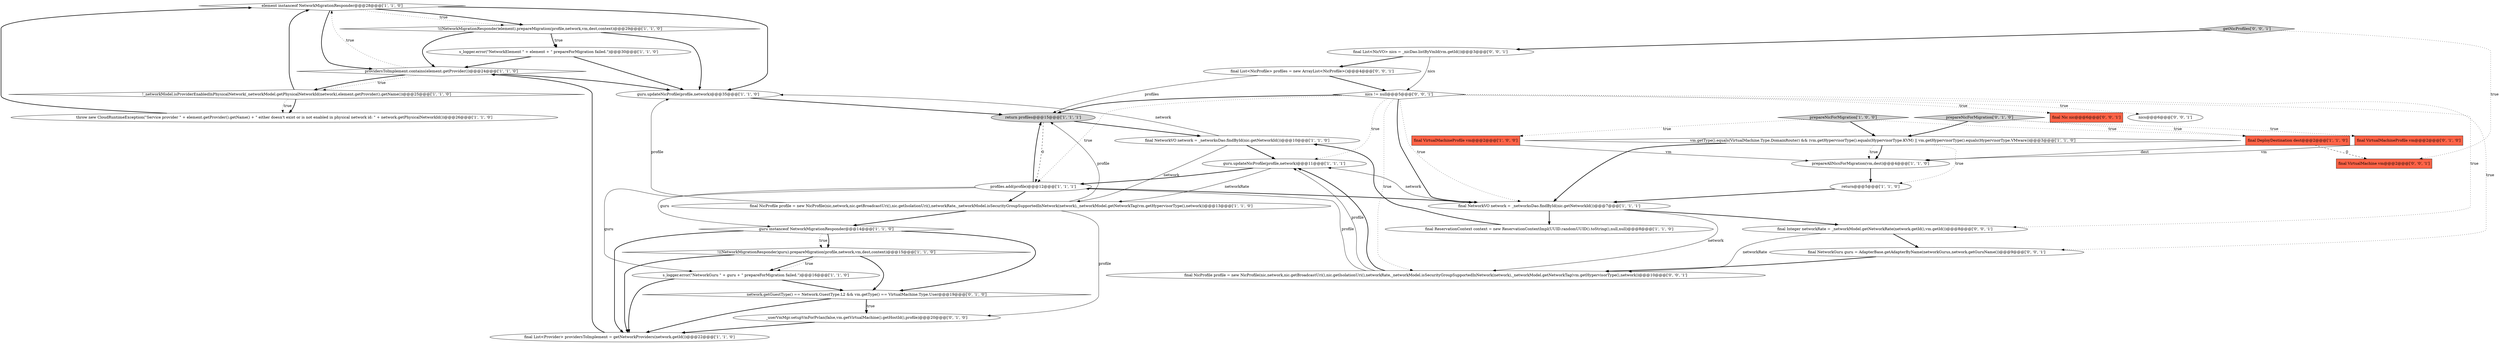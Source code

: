digraph {
22 [style = filled, label = "element instanceof NetworkMigrationResponder@@@28@@@['1', '1', '0']", fillcolor = white, shape = diamond image = "AAA0AAABBB1BBB"];
5 [style = filled, label = "vm.getType().equals(VirtualMachine.Type.DomainRouter) && (vm.getHypervisorType().equals(HypervisorType.KVM) || vm.getHypervisorType().equals(HypervisorType.VMware))@@@3@@@['1', '1', '0']", fillcolor = white, shape = diamond image = "AAA0AAABBB1BBB"];
25 [style = filled, label = "prepareNicForMigration['0', '1', '0']", fillcolor = lightgray, shape = diamond image = "AAA0AAABBB2BBB"];
11 [style = filled, label = "final NicProfile profile = new NicProfile(nic,network,nic.getBroadcastUri(),nic.getIsolationUri(),networkRate,_networkModel.isSecurityGroupSupportedInNetwork(network),_networkModel.getNetworkTag(vm.getHypervisorType(),network))@@@13@@@['1', '1', '0']", fillcolor = white, shape = ellipse image = "AAA0AAABBB1BBB"];
15 [style = filled, label = "final NetworkVO network = _networksDao.findById(nic.getNetworkId())@@@10@@@['1', '1', '0']", fillcolor = white, shape = ellipse image = "AAA0AAABBB1BBB"];
6 [style = filled, label = "final ReservationContext context = new ReservationContextImpl(UUID.randomUUID().toString(),null,null)@@@8@@@['1', '1', '0']", fillcolor = white, shape = ellipse image = "AAA0AAABBB1BBB"];
9 [style = filled, label = "guru.updateNicProfile(profile,network)@@@11@@@['1', '1', '1']", fillcolor = white, shape = ellipse image = "AAA0AAABBB1BBB"];
16 [style = filled, label = "prepareAllNicsForMigration(vm,dest)@@@4@@@['1', '1', '0']", fillcolor = white, shape = ellipse image = "AAA0AAABBB1BBB"];
2 [style = filled, label = "return@@@5@@@['1', '1', '0']", fillcolor = white, shape = ellipse image = "AAA0AAABBB1BBB"];
33 [style = filled, label = "nics@@@6@@@['0', '0', '1']", fillcolor = white, shape = ellipse image = "AAA0AAABBB3BBB"];
21 [style = filled, label = "final DeployDestination dest@@@2@@@['1', '1', '0']", fillcolor = tomato, shape = box image = "AAA0AAABBB1BBB"];
1 [style = filled, label = "!((NetworkMigrationResponder)guru).prepareMigration(profile,network,vm,dest,context)@@@15@@@['1', '1', '0']", fillcolor = white, shape = diamond image = "AAA0AAABBB1BBB"];
4 [style = filled, label = "return profiles@@@15@@@['1', '1', '1']", fillcolor = lightgray, shape = ellipse image = "AAA0AAABBB1BBB"];
13 [style = filled, label = "final VirtualMachineProfile vm@@@2@@@['1', '0', '0']", fillcolor = tomato, shape = box image = "AAA0AAABBB1BBB"];
10 [style = filled, label = "s_logger.error(\"NetworkGuru \" + guru + \" prepareForMigration failed.\")@@@16@@@['1', '1', '0']", fillcolor = white, shape = ellipse image = "AAA0AAABBB1BBB"];
26 [style = filled, label = "_userVmMgr.setupVmForPvlan(false,vm.getVirtualMachine().getHostId(),profile)@@@20@@@['0', '1', '0']", fillcolor = white, shape = ellipse image = "AAA1AAABBB2BBB"];
24 [style = filled, label = "final VirtualMachineProfile vm@@@2@@@['0', '1', '0']", fillcolor = tomato, shape = box image = "AAA0AAABBB2BBB"];
36 [style = filled, label = "nics != null@@@5@@@['0', '0', '1']", fillcolor = white, shape = diamond image = "AAA0AAABBB3BBB"];
8 [style = filled, label = "final NetworkVO network = _networksDao.findById(nic.getNetworkId())@@@7@@@['1', '1', '1']", fillcolor = white, shape = ellipse image = "AAA0AAABBB1BBB"];
12 [style = filled, label = "final List<Provider> providersToImplement = getNetworkProviders(network.getId())@@@22@@@['1', '1', '0']", fillcolor = white, shape = ellipse image = "AAA0AAABBB1BBB"];
27 [style = filled, label = "network.getGuestType() == Network.GuestType.L2 && vm.getType() == VirtualMachine.Type.User@@@19@@@['0', '1', '0']", fillcolor = white, shape = diamond image = "AAA1AAABBB2BBB"];
32 [style = filled, label = "final NetworkGuru guru = AdapterBase.getAdapterByName(networkGurus,network.getGuruName())@@@9@@@['0', '0', '1']", fillcolor = white, shape = ellipse image = "AAA0AAABBB3BBB"];
35 [style = filled, label = "final List<NicProfile> profiles = new ArrayList<NicProfile>()@@@4@@@['0', '0', '1']", fillcolor = white, shape = ellipse image = "AAA0AAABBB3BBB"];
28 [style = filled, label = "final NicProfile profile = new NicProfile(nic,network,nic.getBroadcastUri(),nic.getIsolationUri(),networkRate,_networkModel.isSecurityGroupSupportedInNetwork(network),_networkModel.getNetworkTag(vm.getHypervisorType(),network))@@@10@@@['0', '0', '1']", fillcolor = white, shape = ellipse image = "AAA0AAABBB3BBB"];
14 [style = filled, label = "providersToImplement.contains(element.getProvider())@@@24@@@['1', '1', '0']", fillcolor = white, shape = diamond image = "AAA0AAABBB1BBB"];
17 [style = filled, label = "guru instanceof NetworkMigrationResponder@@@14@@@['1', '1', '0']", fillcolor = white, shape = diamond image = "AAA0AAABBB1BBB"];
20 [style = filled, label = "throw new CloudRuntimeException(\"Service provider \" + element.getProvider().getName() + \" either doesn't exist or is not enabled in physical network id: \" + network.getPhysicalNetworkId())@@@26@@@['1', '1', '0']", fillcolor = white, shape = ellipse image = "AAA0AAABBB1BBB"];
0 [style = filled, label = "prepareNicForMigration['1', '0', '0']", fillcolor = lightgray, shape = diamond image = "AAA0AAABBB1BBB"];
23 [style = filled, label = "guru.updateNicProfile(profile,network)@@@35@@@['1', '1', '0']", fillcolor = white, shape = ellipse image = "AAA0AAABBB1BBB"];
7 [style = filled, label = "!_networkModel.isProviderEnabledInPhysicalNetwork(_networkModel.getPhysicalNetworkId(network),element.getProvider().getName())@@@25@@@['1', '1', '0']", fillcolor = white, shape = diamond image = "AAA0AAABBB1BBB"];
3 [style = filled, label = "!((NetworkMigrationResponder)element).prepareMigration(profile,network,vm,dest,context)@@@29@@@['1', '1', '0']", fillcolor = white, shape = diamond image = "AAA0AAABBB1BBB"];
29 [style = filled, label = "final Integer networkRate = _networkModel.getNetworkRate(network.getId(),vm.getId())@@@8@@@['0', '0', '1']", fillcolor = white, shape = ellipse image = "AAA0AAABBB3BBB"];
19 [style = filled, label = "profiles.add(profile)@@@12@@@['1', '1', '1']", fillcolor = white, shape = ellipse image = "AAA0AAABBB1BBB"];
30 [style = filled, label = "final Nic nic@@@6@@@['0', '0', '1']", fillcolor = tomato, shape = box image = "AAA0AAABBB3BBB"];
18 [style = filled, label = "s_logger.error(\"NetworkElement \" + element + \" prepareForMigration failed.\")@@@30@@@['1', '1', '0']", fillcolor = white, shape = ellipse image = "AAA0AAABBB1BBB"];
31 [style = filled, label = "final VirtualMachine vm@@@2@@@['0', '0', '1']", fillcolor = tomato, shape = box image = "AAA0AAABBB3BBB"];
37 [style = filled, label = "getNicProfiles['0', '0', '1']", fillcolor = lightgray, shape = diamond image = "AAA0AAABBB3BBB"];
34 [style = filled, label = "final List<NicVO> nics = _nicDao.listByVmId(vm.getId())@@@3@@@['0', '0', '1']", fillcolor = white, shape = ellipse image = "AAA0AAABBB3BBB"];
29->28 [style = solid, label="networkRate"];
36->29 [style = dotted, label="true"];
19->8 [style = bold, label=""];
25->21 [style = dotted, label="true"];
0->13 [style = dotted, label="true"];
14->7 [style = dotted, label="true"];
7->22 [style = bold, label=""];
0->21 [style = dotted, label="true"];
3->23 [style = bold, label=""];
8->28 [style = solid, label="network"];
29->32 [style = bold, label=""];
22->14 [style = bold, label=""];
32->28 [style = bold, label=""];
36->8 [style = bold, label=""];
15->11 [style = solid, label="network"];
8->9 [style = solid, label="network"];
23->4 [style = bold, label=""];
17->1 [style = bold, label=""];
14->7 [style = bold, label=""];
3->14 [style = bold, label=""];
34->36 [style = solid, label="nics"];
21->16 [style = solid, label="dest"];
24->16 [style = solid, label="vm"];
15->9 [style = bold, label=""];
1->10 [style = bold, label=""];
36->4 [style = bold, label=""];
17->27 [style = bold, label=""];
11->26 [style = solid, label="profile"];
28->19 [style = solid, label="profile"];
17->1 [style = dotted, label="true"];
6->15 [style = bold, label=""];
12->14 [style = bold, label=""];
1->12 [style = bold, label=""];
11->4 [style = solid, label="profile"];
11->17 [style = bold, label=""];
7->20 [style = bold, label=""];
3->18 [style = bold, label=""];
16->2 [style = bold, label=""];
37->34 [style = bold, label=""];
13->16 [style = solid, label="vm"];
25->5 [style = bold, label=""];
19->11 [style = bold, label=""];
3->18 [style = dotted, label="true"];
27->26 [style = bold, label=""];
36->33 [style = dotted, label="true"];
28->9 [style = solid, label="profile"];
35->36 [style = bold, label=""];
14->23 [style = bold, label=""];
14->22 [style = dotted, label="true"];
26->12 [style = bold, label=""];
34->35 [style = bold, label=""];
5->16 [style = bold, label=""];
28->9 [style = bold, label=""];
19->10 [style = solid, label="guru"];
9->19 [style = bold, label=""];
5->16 [style = dotted, label="true"];
5->8 [style = bold, label=""];
20->22 [style = bold, label=""];
1->27 [style = bold, label=""];
8->6 [style = bold, label=""];
27->26 [style = dotted, label="true"];
35->4 [style = solid, label="profiles"];
19->17 [style = solid, label="guru"];
2->8 [style = bold, label=""];
11->23 [style = solid, label="profile"];
15->23 [style = solid, label="network"];
36->19 [style = dotted, label="true"];
19->4 [style = bold, label=""];
22->3 [style = dotted, label="true"];
36->9 [style = dotted, label="true"];
18->14 [style = bold, label=""];
36->28 [style = dotted, label="true"];
9->11 [style = solid, label="networkRate"];
5->2 [style = dotted, label="true"];
1->10 [style = dotted, label="true"];
18->23 [style = bold, label=""];
36->8 [style = dotted, label="true"];
36->30 [style = dotted, label="true"];
27->12 [style = bold, label=""];
36->32 [style = dotted, label="true"];
22->3 [style = bold, label=""];
10->27 [style = bold, label=""];
17->12 [style = bold, label=""];
10->12 [style = bold, label=""];
8->29 [style = bold, label=""];
25->24 [style = dotted, label="true"];
22->23 [style = bold, label=""];
4->19 [style = dashed, label="0"];
37->31 [style = dotted, label="true"];
0->5 [style = bold, label=""];
4->15 [style = bold, label=""];
7->20 [style = dotted, label="true"];
21->31 [style = dashed, label="0"];
}
